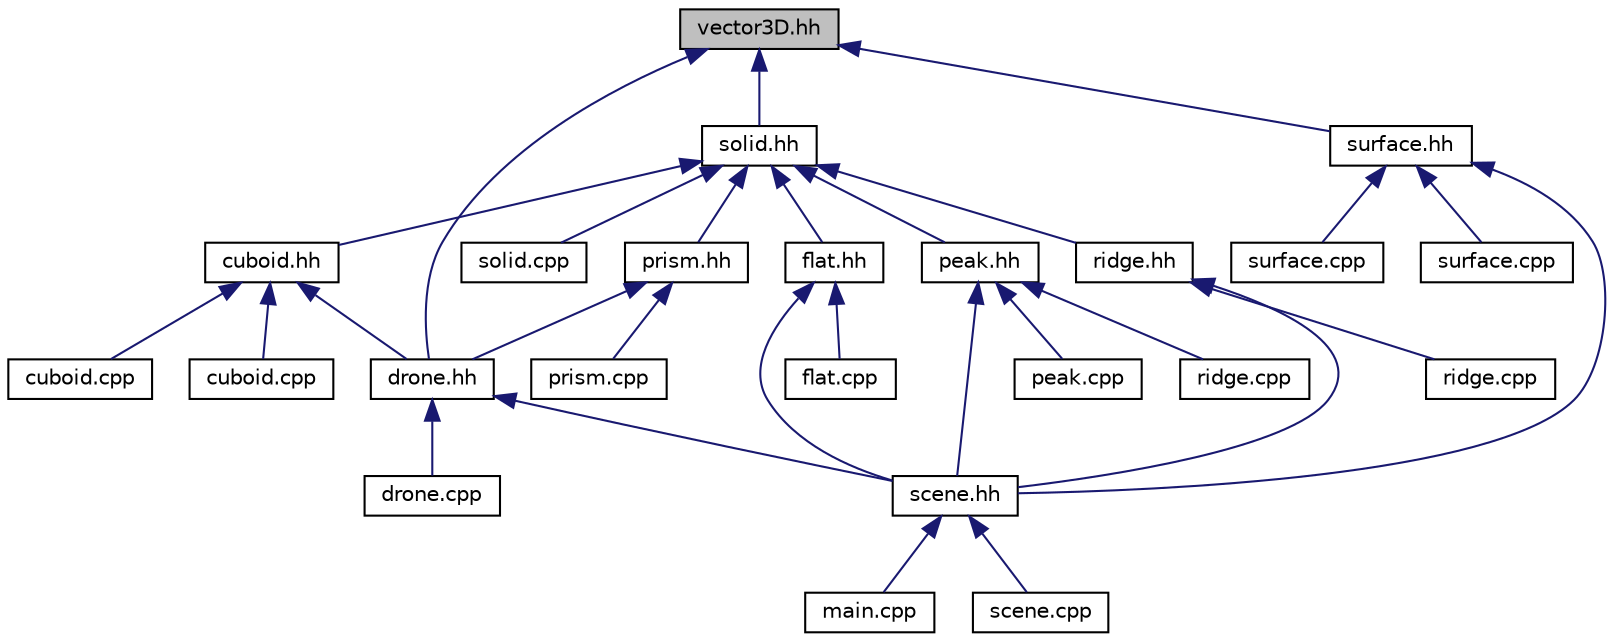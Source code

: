 digraph "vector3D.hh"
{
 // LATEX_PDF_SIZE
  edge [fontname="Helvetica",fontsize="10",labelfontname="Helvetica",labelfontsize="10"];
  node [fontname="Helvetica",fontsize="10",shape=record];
  Node1 [label="vector3D.hh",height=0.2,width=0.4,color="black", fillcolor="grey75", style="filled", fontcolor="black",tooltip="Uszczególnienie szablonu dla typu double i rozmiaru 3."];
  Node1 -> Node2 [dir="back",color="midnightblue",fontsize="10",style="solid",fontname="Helvetica"];
  Node2 [label="solid.hh",height=0.2,width=0.4,color="black", fillcolor="white", style="filled",URL="$solid_8hh.html",tooltip="Definicja klasy Solid."];
  Node2 -> Node3 [dir="back",color="midnightblue",fontsize="10",style="solid",fontname="Helvetica"];
  Node3 [label="cuboid.hh",height=0.2,width=0.4,color="black", fillcolor="white", style="filled",URL="$cuboid_8hh.html",tooltip="Definicja klasy Cuboid."];
  Node3 -> Node4 [dir="back",color="midnightblue",fontsize="10",style="solid",fontname="Helvetica"];
  Node4 [label="drone.hh",height=0.2,width=0.4,color="black", fillcolor="white", style="filled",URL="$drone_8hh.html",tooltip="Definicja klasy Drone."];
  Node4 -> Node5 [dir="back",color="midnightblue",fontsize="10",style="solid",fontname="Helvetica"];
  Node5 [label="scene.hh",height=0.2,width=0.4,color="black", fillcolor="white", style="filled",URL="$scene_8hh.html",tooltip="Definicja klasy Scene."];
  Node5 -> Node6 [dir="back",color="midnightblue",fontsize="10",style="solid",fontname="Helvetica"];
  Node6 [label="main.cpp",height=0.2,width=0.4,color="black", fillcolor="white", style="filled",URL="$app_2main_8cpp.html",tooltip=" "];
  Node5 -> Node7 [dir="back",color="midnightblue",fontsize="10",style="solid",fontname="Helvetica"];
  Node7 [label="scene.cpp",height=0.2,width=0.4,color="black", fillcolor="white", style="filled",URL="$scene_8cpp.html",tooltip="plik źródłowy"];
  Node4 -> Node8 [dir="back",color="midnightblue",fontsize="10",style="solid",fontname="Helvetica"];
  Node8 [label="drone.cpp",height=0.2,width=0.4,color="black", fillcolor="white", style="filled",URL="$drone_8cpp.html",tooltip="plik źródłowy"];
  Node3 -> Node9 [dir="back",color="midnightblue",fontsize="10",style="solid",fontname="Helvetica"];
  Node9 [label="cuboid.cpp",height=0.2,width=0.4,color="black", fillcolor="white", style="filled",URL="$src_2cuboid_8cpp.html",tooltip="plik źródłowy"];
  Node3 -> Node10 [dir="back",color="midnightblue",fontsize="10",style="solid",fontname="Helvetica"];
  Node10 [label="cuboid.cpp",height=0.2,width=0.4,color="black", fillcolor="white", style="filled",URL="$tests_2cuboid_8cpp.html",tooltip=" "];
  Node2 -> Node11 [dir="back",color="midnightblue",fontsize="10",style="solid",fontname="Helvetica"];
  Node11 [label="prism.hh",height=0.2,width=0.4,color="black", fillcolor="white", style="filled",URL="$prism_8hh.html",tooltip="Definicja klasy Prism."];
  Node11 -> Node4 [dir="back",color="midnightblue",fontsize="10",style="solid",fontname="Helvetica"];
  Node11 -> Node12 [dir="back",color="midnightblue",fontsize="10",style="solid",fontname="Helvetica"];
  Node12 [label="prism.cpp",height=0.2,width=0.4,color="black", fillcolor="white", style="filled",URL="$prism_8cpp.html",tooltip="plik źródłowy"];
  Node2 -> Node13 [dir="back",color="midnightblue",fontsize="10",style="solid",fontname="Helvetica"];
  Node13 [label="flat.hh",height=0.2,width=0.4,color="black", fillcolor="white", style="filled",URL="$flat_8hh.html",tooltip="Definicja klasy Flat."];
  Node13 -> Node5 [dir="back",color="midnightblue",fontsize="10",style="solid",fontname="Helvetica"];
  Node13 -> Node14 [dir="back",color="midnightblue",fontsize="10",style="solid",fontname="Helvetica"];
  Node14 [label="flat.cpp",height=0.2,width=0.4,color="black", fillcolor="white", style="filled",URL="$flat_8cpp.html",tooltip="plik źródłowy"];
  Node2 -> Node15 [dir="back",color="midnightblue",fontsize="10",style="solid",fontname="Helvetica"];
  Node15 [label="peak.hh",height=0.2,width=0.4,color="black", fillcolor="white", style="filled",URL="$peak_8hh.html",tooltip="Definicja klasy Peak."];
  Node15 -> Node5 [dir="back",color="midnightblue",fontsize="10",style="solid",fontname="Helvetica"];
  Node15 -> Node16 [dir="back",color="midnightblue",fontsize="10",style="solid",fontname="Helvetica"];
  Node16 [label="peak.cpp",height=0.2,width=0.4,color="black", fillcolor="white", style="filled",URL="$peak_8cpp.html",tooltip="plik źródłowy"];
  Node15 -> Node17 [dir="back",color="midnightblue",fontsize="10",style="solid",fontname="Helvetica"];
  Node17 [label="ridge.cpp",height=0.2,width=0.4,color="black", fillcolor="white", style="filled",URL="$tests_2ridge_8cpp.html",tooltip=" "];
  Node2 -> Node18 [dir="back",color="midnightblue",fontsize="10",style="solid",fontname="Helvetica"];
  Node18 [label="ridge.hh",height=0.2,width=0.4,color="black", fillcolor="white", style="filled",URL="$ridge_8hh.html",tooltip="Definicja klasy Ridge."];
  Node18 -> Node5 [dir="back",color="midnightblue",fontsize="10",style="solid",fontname="Helvetica"];
  Node18 -> Node19 [dir="back",color="midnightblue",fontsize="10",style="solid",fontname="Helvetica"];
  Node19 [label="ridge.cpp",height=0.2,width=0.4,color="black", fillcolor="white", style="filled",URL="$src_2ridge_8cpp.html",tooltip="plik źródłowy"];
  Node2 -> Node20 [dir="back",color="midnightblue",fontsize="10",style="solid",fontname="Helvetica"];
  Node20 [label="solid.cpp",height=0.2,width=0.4,color="black", fillcolor="white", style="filled",URL="$solid_8cpp.html",tooltip="plik źródłowy"];
  Node1 -> Node4 [dir="back",color="midnightblue",fontsize="10",style="solid",fontname="Helvetica"];
  Node1 -> Node21 [dir="back",color="midnightblue",fontsize="10",style="solid",fontname="Helvetica"];
  Node21 [label="surface.hh",height=0.2,width=0.4,color="black", fillcolor="white", style="filled",URL="$surface_8hh.html",tooltip="Definicja klasy Surface."];
  Node21 -> Node5 [dir="back",color="midnightblue",fontsize="10",style="solid",fontname="Helvetica"];
  Node21 -> Node22 [dir="back",color="midnightblue",fontsize="10",style="solid",fontname="Helvetica"];
  Node22 [label="surface.cpp",height=0.2,width=0.4,color="black", fillcolor="white", style="filled",URL="$src_2surface_8cpp.html",tooltip="plik źródłowy"];
  Node21 -> Node23 [dir="back",color="midnightblue",fontsize="10",style="solid",fontname="Helvetica"];
  Node23 [label="surface.cpp",height=0.2,width=0.4,color="black", fillcolor="white", style="filled",URL="$tests_2surface_8cpp.html",tooltip=" "];
}
